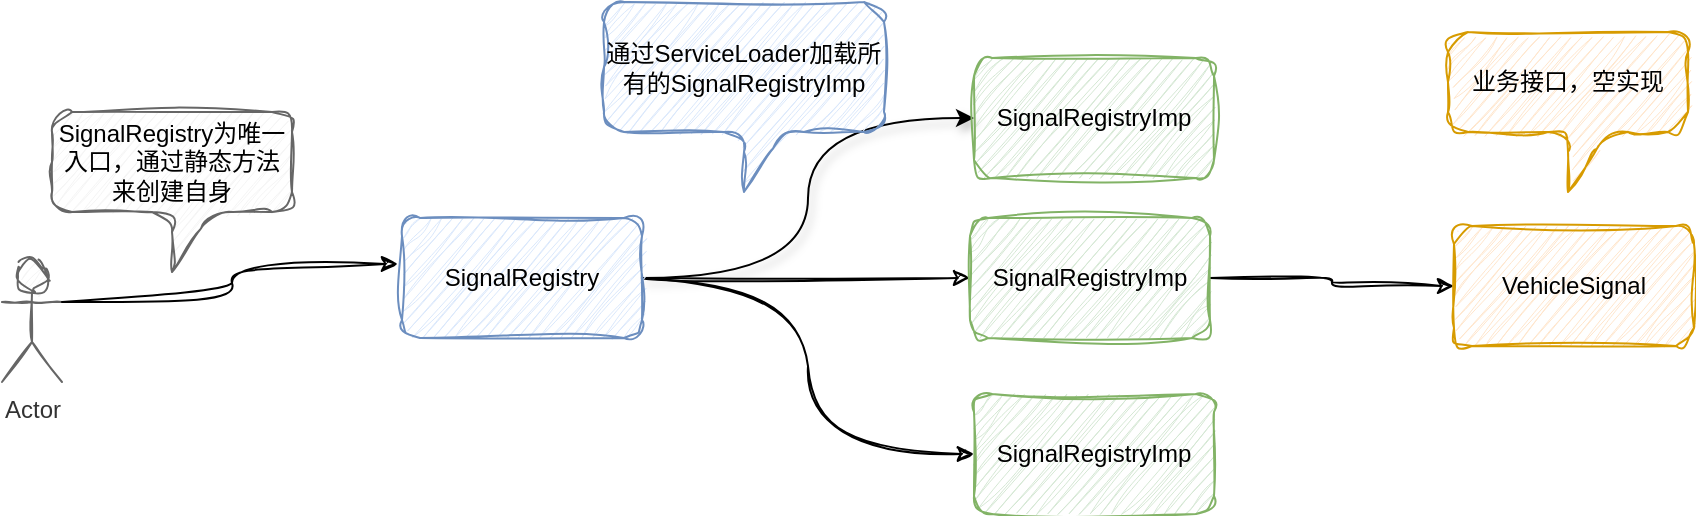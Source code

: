 <mxfile version="28.2.5">
  <diagram name="第 1 页" id="K_TMOe9vPnAKWXxnL9Dd">
    <mxGraphModel dx="1442" dy="665" grid="0" gridSize="10" guides="1" tooltips="1" connect="1" arrows="1" fold="1" page="0" pageScale="1" pageWidth="827" pageHeight="1169" math="0" shadow="0">
      <root>
        <mxCell id="0" />
        <mxCell id="1" parent="0" />
        <mxCell id="UA2w6ISKNz6lKtn4OIPo-7" style="edgeStyle=orthogonalEdgeStyle;rounded=0;orthogonalLoop=1;jettySize=auto;html=1;exitX=1;exitY=0.5;exitDx=0;exitDy=0;entryX=0;entryY=0.5;entryDx=0;entryDy=0;curved=1;shadow=1;" edge="1" parent="1" source="UA2w6ISKNz6lKtn4OIPo-1" target="UA2w6ISKNz6lKtn4OIPo-2">
          <mxGeometry relative="1" as="geometry" />
        </mxCell>
        <mxCell id="UA2w6ISKNz6lKtn4OIPo-8" style="edgeStyle=orthogonalEdgeStyle;shape=connector;curved=1;rounded=0;orthogonalLoop=1;jettySize=auto;html=1;exitX=1;exitY=0.5;exitDx=0;exitDy=0;entryX=0;entryY=0.5;entryDx=0;entryDy=0;shadow=0;strokeColor=default;align=center;verticalAlign=middle;fontFamily=Helvetica;fontSize=12;fontColor=default;labelBackgroundColor=default;endArrow=classic;sketch=1;curveFitting=1;jiggle=2;" edge="1" parent="1" source="UA2w6ISKNz6lKtn4OIPo-1" target="UA2w6ISKNz6lKtn4OIPo-5">
          <mxGeometry relative="1" as="geometry" />
        </mxCell>
        <mxCell id="UA2w6ISKNz6lKtn4OIPo-9" style="edgeStyle=orthogonalEdgeStyle;shape=connector;curved=1;rounded=0;sketch=1;jiggle=2;curveFitting=1;orthogonalLoop=1;jettySize=auto;html=1;exitX=1;exitY=0.5;exitDx=0;exitDy=0;entryX=0;entryY=0.5;entryDx=0;entryDy=0;shadow=0;strokeColor=default;align=center;verticalAlign=middle;fontFamily=Helvetica;fontSize=12;fontColor=default;labelBackgroundColor=default;endArrow=classic;" edge="1" parent="1" source="UA2w6ISKNz6lKtn4OIPo-1" target="UA2w6ISKNz6lKtn4OIPo-6">
          <mxGeometry relative="1" as="geometry" />
        </mxCell>
        <mxCell id="UA2w6ISKNz6lKtn4OIPo-1" value="SignalRegistry" style="rounded=1;whiteSpace=wrap;html=1;sketch=1;curveFitting=1;jiggle=2;fillColor=#dae8fc;strokeColor=#6c8ebf;" vertex="1" parent="1">
          <mxGeometry x="87" y="146" width="120" height="60" as="geometry" />
        </mxCell>
        <mxCell id="UA2w6ISKNz6lKtn4OIPo-2" value="SignalRegistryImp" style="rounded=1;whiteSpace=wrap;html=1;sketch=1;curveFitting=1;jiggle=2;fillColor=#d5e8d4;strokeColor=#82b366;" vertex="1" parent="1">
          <mxGeometry x="373" y="66" width="120" height="60" as="geometry" />
        </mxCell>
        <mxCell id="UA2w6ISKNz6lKtn4OIPo-16" style="edgeStyle=orthogonalEdgeStyle;shape=connector;curved=1;rounded=0;sketch=1;jiggle=2;curveFitting=1;orthogonalLoop=1;jettySize=auto;html=1;exitX=1;exitY=0.5;exitDx=0;exitDy=0;entryX=0;entryY=0.5;entryDx=0;entryDy=0;shadow=0;strokeColor=default;align=center;verticalAlign=middle;fontFamily=Helvetica;fontSize=12;fontColor=#333333;labelBackgroundColor=none;endArrow=classic;" edge="1" parent="1" source="UA2w6ISKNz6lKtn4OIPo-5" target="UA2w6ISKNz6lKtn4OIPo-15">
          <mxGeometry relative="1" as="geometry" />
        </mxCell>
        <mxCell id="UA2w6ISKNz6lKtn4OIPo-5" value="SignalRegistryImp" style="rounded=1;whiteSpace=wrap;html=1;sketch=1;curveFitting=1;jiggle=2;fillColor=#d5e8d4;strokeColor=#82b366;" vertex="1" parent="1">
          <mxGeometry x="371" y="146" width="120" height="60" as="geometry" />
        </mxCell>
        <mxCell id="UA2w6ISKNz6lKtn4OIPo-6" value="SignalRegistryImp" style="rounded=1;whiteSpace=wrap;html=1;sketch=1;curveFitting=1;jiggle=2;fillColor=#d5e8d4;strokeColor=#82b366;" vertex="1" parent="1">
          <mxGeometry x="373" y="234" width="120" height="60" as="geometry" />
        </mxCell>
        <mxCell id="UA2w6ISKNz6lKtn4OIPo-10" value="&lt;span&gt;通过ServiceLoader加载所有的SignalRegistryImp&lt;/span&gt;" style="shape=callout;whiteSpace=wrap;html=1;perimeter=calloutPerimeter;rounded=1;sketch=1;jiggle=2;curveFitting=1;strokeColor=#6c8ebf;align=center;verticalAlign=middle;fontFamily=Helvetica;fontSize=12;fontColor=default;labelBackgroundColor=none;fillColor=#dae8fc;" vertex="1" parent="1">
          <mxGeometry x="188" y="38" width="140" height="95" as="geometry" />
        </mxCell>
        <mxCell id="UA2w6ISKNz6lKtn4OIPo-11" value="Actor" style="shape=umlActor;verticalLabelPosition=bottom;verticalAlign=top;html=1;outlineConnect=0;rounded=1;sketch=1;jiggle=2;curveFitting=1;strokeColor=#666666;align=center;fontFamily=Helvetica;fontSize=12;fontColor=#333333;labelBackgroundColor=default;fillColor=#f5f5f5;" vertex="1" parent="1">
          <mxGeometry x="-113" y="168" width="30" height="60" as="geometry" />
        </mxCell>
        <mxCell id="UA2w6ISKNz6lKtn4OIPo-13" style="edgeStyle=orthogonalEdgeStyle;shape=connector;curved=1;rounded=0;sketch=1;jiggle=2;curveFitting=1;orthogonalLoop=1;jettySize=auto;html=1;exitX=1;exitY=0.333;exitDx=0;exitDy=0;exitPerimeter=0;entryX=-0.017;entryY=0.383;entryDx=0;entryDy=0;entryPerimeter=0;shadow=0;strokeColor=default;align=center;verticalAlign=middle;fontFamily=Helvetica;fontSize=12;fontColor=default;labelBackgroundColor=default;endArrow=classic;" edge="1" parent="1" source="UA2w6ISKNz6lKtn4OIPo-11" target="UA2w6ISKNz6lKtn4OIPo-1">
          <mxGeometry relative="1" as="geometry" />
        </mxCell>
        <mxCell id="UA2w6ISKNz6lKtn4OIPo-14" value="&lt;span style=&quot;color: rgb(0, 0, 0);&quot;&gt;SignalRegistry为唯一入口，通过静态方法来创建自身&lt;/span&gt;" style="shape=callout;whiteSpace=wrap;html=1;perimeter=calloutPerimeter;rounded=1;sketch=1;jiggle=2;curveFitting=1;strokeColor=#666666;align=center;verticalAlign=middle;fontFamily=Helvetica;fontSize=12;fontColor=#333333;labelBackgroundColor=none;fillColor=#f5f5f5;" vertex="1" parent="1">
          <mxGeometry x="-88" y="93" width="120" height="80" as="geometry" />
        </mxCell>
        <mxCell id="UA2w6ISKNz6lKtn4OIPo-15" value="VehicleSignal" style="rounded=1;whiteSpace=wrap;html=1;sketch=1;curveFitting=1;jiggle=2;fillColor=#ffe6cc;strokeColor=#d79b00;" vertex="1" parent="1">
          <mxGeometry x="613" y="150" width="120" height="60" as="geometry" />
        </mxCell>
        <mxCell id="UA2w6ISKNz6lKtn4OIPo-17" value="业务接口，空实现" style="shape=callout;whiteSpace=wrap;html=1;perimeter=calloutPerimeter;rounded=1;sketch=1;jiggle=2;curveFitting=1;strokeColor=#d79b00;align=center;verticalAlign=middle;fontFamily=Helvetica;fontSize=12;labelBackgroundColor=none;fillColor=#ffe6cc;" vertex="1" parent="1">
          <mxGeometry x="610" y="53" width="120" height="80" as="geometry" />
        </mxCell>
      </root>
    </mxGraphModel>
  </diagram>
</mxfile>
